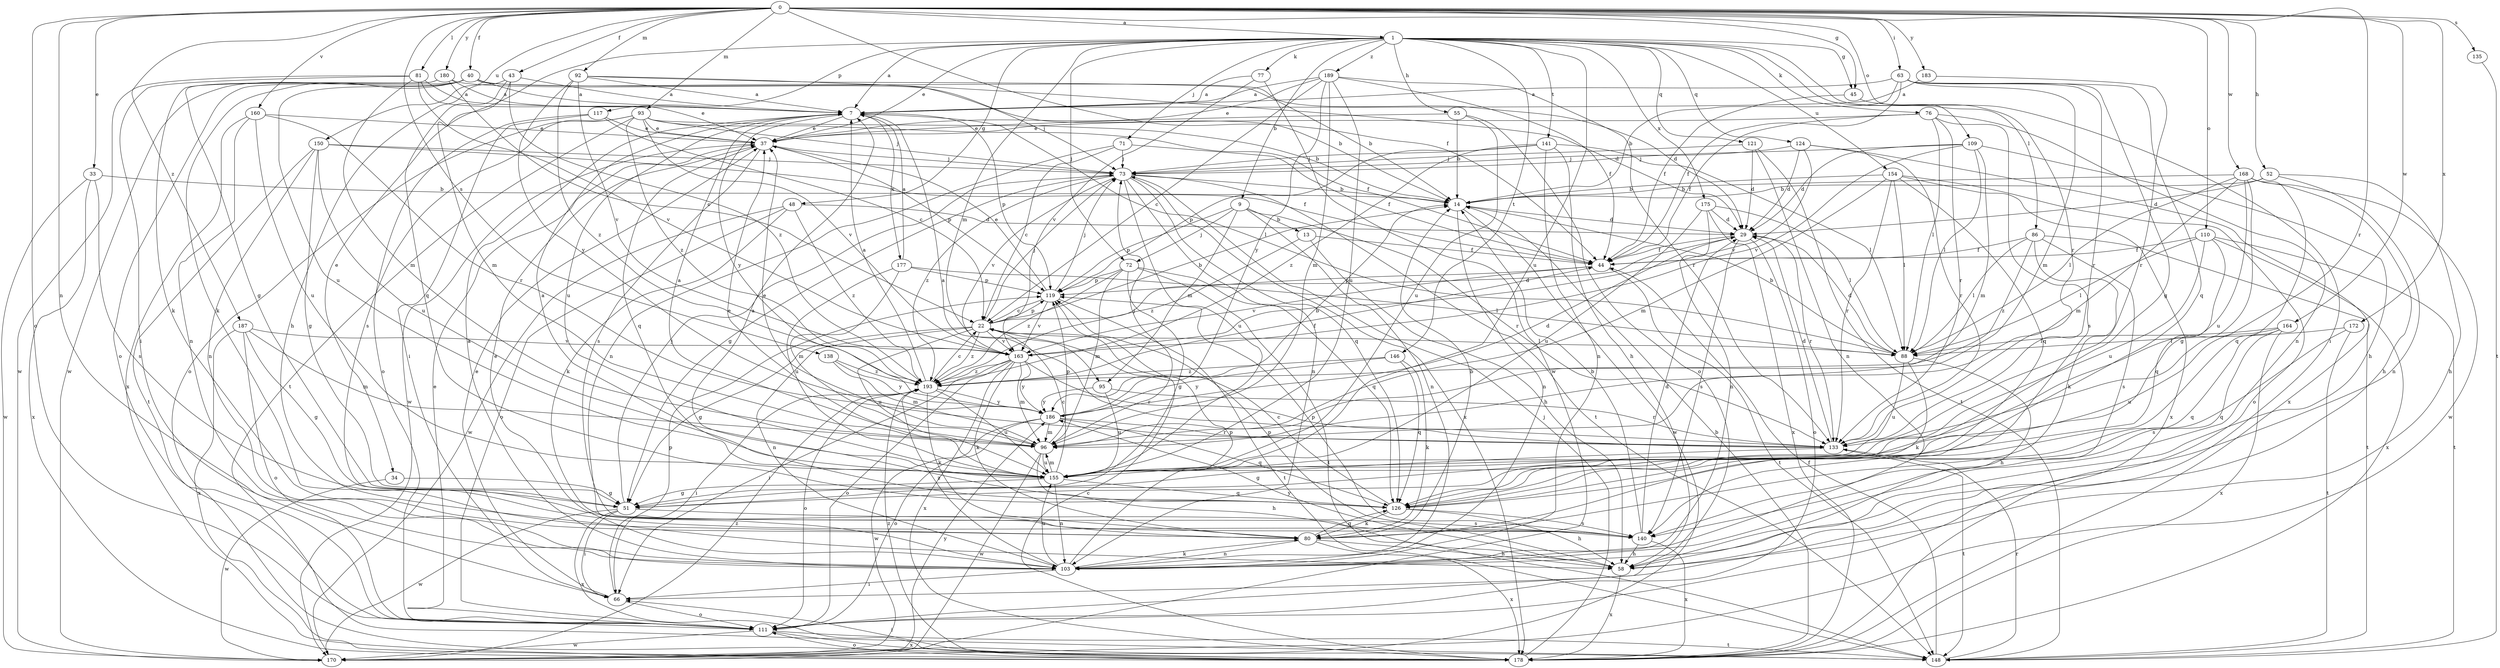 strict digraph  {
0;
1;
7;
9;
13;
14;
22;
29;
33;
34;
37;
40;
43;
44;
45;
48;
51;
52;
55;
58;
63;
66;
71;
72;
73;
76;
77;
80;
81;
86;
88;
92;
93;
95;
96;
103;
109;
110;
111;
117;
119;
121;
124;
126;
133;
135;
138;
140;
141;
146;
148;
150;
154;
155;
160;
163;
164;
168;
170;
172;
175;
177;
178;
180;
183;
186;
187;
189;
193;
0 -> 1  [label=a];
0 -> 33  [label=e];
0 -> 40  [label=f];
0 -> 43  [label=f];
0 -> 44  [label=f];
0 -> 45  [label=g];
0 -> 52  [label=h];
0 -> 63  [label=i];
0 -> 81  [label=l];
0 -> 92  [label=m];
0 -> 93  [label=m];
0 -> 103  [label=n];
0 -> 109  [label=o];
0 -> 110  [label=o];
0 -> 111  [label=o];
0 -> 133  [label=r];
0 -> 135  [label=s];
0 -> 138  [label=s];
0 -> 150  [label=u];
0 -> 160  [label=v];
0 -> 164  [label=w];
0 -> 168  [label=w];
0 -> 172  [label=x];
0 -> 180  [label=y];
0 -> 183  [label=y];
0 -> 187  [label=z];
1 -> 7  [label=a];
1 -> 9  [label=b];
1 -> 34  [label=e];
1 -> 37  [label=e];
1 -> 45  [label=g];
1 -> 48  [label=g];
1 -> 55  [label=h];
1 -> 71  [label=j];
1 -> 72  [label=j];
1 -> 76  [label=k];
1 -> 77  [label=k];
1 -> 86  [label=l];
1 -> 95  [label=m];
1 -> 117  [label=p];
1 -> 121  [label=q];
1 -> 124  [label=q];
1 -> 133  [label=r];
1 -> 141  [label=t];
1 -> 146  [label=t];
1 -> 154  [label=u];
1 -> 155  [label=u];
1 -> 175  [label=x];
1 -> 189  [label=z];
7 -> 37  [label=e];
7 -> 88  [label=l];
7 -> 119  [label=p];
7 -> 155  [label=u];
7 -> 177  [label=x];
7 -> 186  [label=y];
9 -> 13  [label=b];
9 -> 72  [label=j];
9 -> 95  [label=m];
9 -> 103  [label=n];
9 -> 119  [label=p];
9 -> 133  [label=r];
13 -> 44  [label=f];
13 -> 58  [label=h];
13 -> 193  [label=z];
14 -> 29  [label=d];
14 -> 103  [label=n];
14 -> 170  [label=w];
22 -> 14  [label=b];
22 -> 29  [label=d];
22 -> 51  [label=g];
22 -> 73  [label=j];
22 -> 88  [label=l];
22 -> 103  [label=n];
22 -> 119  [label=p];
22 -> 155  [label=u];
22 -> 163  [label=v];
22 -> 193  [label=z];
29 -> 44  [label=f];
29 -> 111  [label=o];
29 -> 133  [label=r];
29 -> 140  [label=s];
33 -> 14  [label=b];
33 -> 140  [label=s];
33 -> 170  [label=w];
33 -> 178  [label=x];
34 -> 51  [label=g];
34 -> 170  [label=w];
37 -> 73  [label=j];
37 -> 119  [label=p];
37 -> 126  [label=q];
37 -> 140  [label=s];
37 -> 170  [label=w];
40 -> 7  [label=a];
40 -> 29  [label=d];
40 -> 73  [label=j];
40 -> 80  [label=k];
40 -> 111  [label=o];
40 -> 155  [label=u];
40 -> 170  [label=w];
43 -> 7  [label=a];
43 -> 58  [label=h];
43 -> 96  [label=m];
43 -> 126  [label=q];
43 -> 193  [label=z];
44 -> 119  [label=p];
44 -> 148  [label=t];
44 -> 163  [label=v];
45 -> 44  [label=f];
45 -> 66  [label=i];
48 -> 29  [label=d];
48 -> 80  [label=k];
48 -> 111  [label=o];
48 -> 170  [label=w];
48 -> 193  [label=z];
51 -> 66  [label=i];
51 -> 73  [label=j];
51 -> 140  [label=s];
51 -> 170  [label=w];
51 -> 178  [label=x];
52 -> 14  [label=b];
52 -> 29  [label=d];
52 -> 58  [label=h];
52 -> 103  [label=n];
55 -> 14  [label=b];
55 -> 37  [label=e];
55 -> 111  [label=o];
55 -> 155  [label=u];
58 -> 119  [label=p];
58 -> 178  [label=x];
58 -> 186  [label=y];
63 -> 7  [label=a];
63 -> 14  [label=b];
63 -> 44  [label=f];
63 -> 51  [label=g];
63 -> 96  [label=m];
63 -> 126  [label=q];
63 -> 133  [label=r];
66 -> 37  [label=e];
66 -> 111  [label=o];
66 -> 119  [label=p];
71 -> 22  [label=c];
71 -> 44  [label=f];
71 -> 73  [label=j];
71 -> 103  [label=n];
72 -> 51  [label=g];
72 -> 96  [label=m];
72 -> 119  [label=p];
72 -> 126  [label=q];
72 -> 148  [label=t];
72 -> 193  [label=z];
73 -> 14  [label=b];
73 -> 51  [label=g];
73 -> 103  [label=n];
73 -> 126  [label=q];
73 -> 148  [label=t];
73 -> 155  [label=u];
73 -> 163  [label=v];
73 -> 178  [label=x];
73 -> 193  [label=z];
76 -> 37  [label=e];
76 -> 44  [label=f];
76 -> 88  [label=l];
76 -> 103  [label=n];
76 -> 133  [label=r];
76 -> 140  [label=s];
77 -> 7  [label=a];
77 -> 163  [label=v];
77 -> 170  [label=w];
80 -> 14  [label=b];
80 -> 58  [label=h];
80 -> 103  [label=n];
80 -> 126  [label=q];
80 -> 178  [label=x];
81 -> 7  [label=a];
81 -> 37  [label=e];
81 -> 66  [label=i];
81 -> 96  [label=m];
81 -> 163  [label=v];
81 -> 170  [label=w];
86 -> 44  [label=f];
86 -> 80  [label=k];
86 -> 88  [label=l];
86 -> 140  [label=s];
86 -> 148  [label=t];
86 -> 193  [label=z];
88 -> 14  [label=b];
88 -> 29  [label=d];
88 -> 58  [label=h];
88 -> 80  [label=k];
88 -> 155  [label=u];
92 -> 7  [label=a];
92 -> 14  [label=b];
92 -> 29  [label=d];
92 -> 163  [label=v];
92 -> 186  [label=y];
92 -> 193  [label=z];
93 -> 14  [label=b];
93 -> 37  [label=e];
93 -> 44  [label=f];
93 -> 73  [label=j];
93 -> 111  [label=o];
93 -> 140  [label=s];
93 -> 148  [label=t];
93 -> 163  [label=v];
93 -> 193  [label=z];
95 -> 133  [label=r];
95 -> 155  [label=u];
95 -> 186  [label=y];
96 -> 7  [label=a];
96 -> 37  [label=e];
96 -> 58  [label=h];
96 -> 73  [label=j];
96 -> 119  [label=p];
96 -> 155  [label=u];
96 -> 170  [label=w];
103 -> 7  [label=a];
103 -> 37  [label=e];
103 -> 66  [label=i];
103 -> 80  [label=k];
103 -> 119  [label=p];
103 -> 155  [label=u];
103 -> 193  [label=z];
109 -> 29  [label=d];
109 -> 58  [label=h];
109 -> 73  [label=j];
109 -> 88  [label=l];
109 -> 96  [label=m];
109 -> 163  [label=v];
110 -> 44  [label=f];
110 -> 88  [label=l];
110 -> 126  [label=q];
110 -> 148  [label=t];
110 -> 155  [label=u];
110 -> 178  [label=x];
111 -> 37  [label=e];
111 -> 148  [label=t];
111 -> 170  [label=w];
111 -> 178  [label=x];
117 -> 22  [label=c];
117 -> 37  [label=e];
117 -> 66  [label=i];
117 -> 111  [label=o];
119 -> 22  [label=c];
119 -> 37  [label=e];
119 -> 73  [label=j];
119 -> 148  [label=t];
119 -> 163  [label=v];
121 -> 29  [label=d];
121 -> 73  [label=j];
121 -> 103  [label=n];
121 -> 148  [label=t];
124 -> 29  [label=d];
124 -> 73  [label=j];
124 -> 133  [label=r];
124 -> 163  [label=v];
124 -> 178  [label=x];
126 -> 7  [label=a];
126 -> 22  [label=c];
126 -> 58  [label=h];
126 -> 80  [label=k];
126 -> 140  [label=s];
133 -> 7  [label=a];
133 -> 29  [label=d];
133 -> 51  [label=g];
133 -> 148  [label=t];
135 -> 148  [label=t];
138 -> 96  [label=m];
138 -> 186  [label=y];
138 -> 193  [label=z];
140 -> 14  [label=b];
140 -> 29  [label=d];
140 -> 58  [label=h];
140 -> 119  [label=p];
140 -> 178  [label=x];
141 -> 58  [label=h];
141 -> 73  [label=j];
141 -> 88  [label=l];
141 -> 103  [label=n];
141 -> 119  [label=p];
141 -> 193  [label=z];
146 -> 80  [label=k];
146 -> 126  [label=q];
146 -> 186  [label=y];
146 -> 193  [label=z];
148 -> 44  [label=f];
148 -> 133  [label=r];
150 -> 44  [label=f];
150 -> 51  [label=g];
150 -> 73  [label=j];
150 -> 103  [label=n];
150 -> 148  [label=t];
150 -> 155  [label=u];
154 -> 14  [label=b];
154 -> 88  [label=l];
154 -> 96  [label=m];
154 -> 111  [label=o];
154 -> 126  [label=q];
154 -> 133  [label=r];
154 -> 178  [label=x];
155 -> 7  [label=a];
155 -> 22  [label=c];
155 -> 37  [label=e];
155 -> 51  [label=g];
155 -> 96  [label=m];
155 -> 103  [label=n];
155 -> 126  [label=q];
160 -> 37  [label=e];
160 -> 103  [label=n];
160 -> 133  [label=r];
160 -> 155  [label=u];
160 -> 178  [label=x];
163 -> 66  [label=i];
163 -> 80  [label=k];
163 -> 96  [label=m];
163 -> 111  [label=o];
163 -> 133  [label=r];
163 -> 178  [label=x];
163 -> 186  [label=y];
163 -> 193  [label=z];
164 -> 88  [label=l];
164 -> 126  [label=q];
164 -> 140  [label=s];
164 -> 155  [label=u];
164 -> 178  [label=x];
168 -> 14  [label=b];
168 -> 51  [label=g];
168 -> 58  [label=h];
168 -> 88  [label=l];
168 -> 96  [label=m];
168 -> 126  [label=q];
168 -> 155  [label=u];
168 -> 170  [label=w];
170 -> 186  [label=y];
170 -> 193  [label=z];
172 -> 88  [label=l];
172 -> 126  [label=q];
172 -> 148  [label=t];
175 -> 29  [label=d];
175 -> 88  [label=l];
175 -> 103  [label=n];
175 -> 155  [label=u];
175 -> 178  [label=x];
177 -> 7  [label=a];
177 -> 88  [label=l];
177 -> 96  [label=m];
177 -> 119  [label=p];
177 -> 155  [label=u];
178 -> 14  [label=b];
178 -> 22  [label=c];
178 -> 66  [label=i];
178 -> 73  [label=j];
178 -> 111  [label=o];
178 -> 193  [label=z];
180 -> 7  [label=a];
180 -> 14  [label=b];
180 -> 22  [label=c];
180 -> 51  [label=g];
180 -> 80  [label=k];
183 -> 7  [label=a];
183 -> 133  [label=r];
186 -> 14  [label=b];
186 -> 29  [label=d];
186 -> 96  [label=m];
186 -> 111  [label=o];
186 -> 126  [label=q];
186 -> 133  [label=r];
186 -> 170  [label=w];
187 -> 51  [label=g];
187 -> 96  [label=m];
187 -> 111  [label=o];
187 -> 163  [label=v];
187 -> 178  [label=x];
189 -> 7  [label=a];
189 -> 22  [label=c];
189 -> 37  [label=e];
189 -> 44  [label=f];
189 -> 96  [label=m];
189 -> 133  [label=r];
189 -> 155  [label=u];
189 -> 186  [label=y];
193 -> 7  [label=a];
193 -> 22  [label=c];
193 -> 44  [label=f];
193 -> 66  [label=i];
193 -> 80  [label=k];
193 -> 111  [label=o];
193 -> 155  [label=u];
193 -> 186  [label=y];
}
